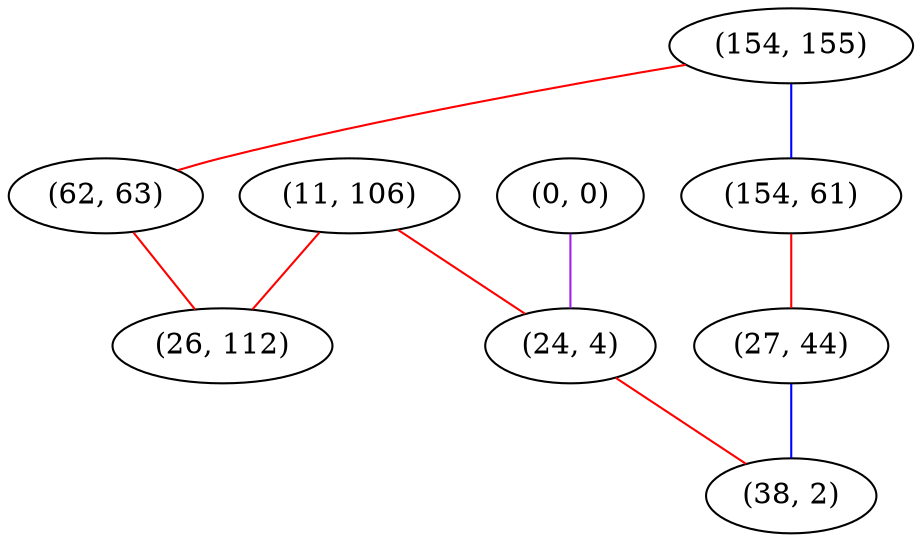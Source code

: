 graph "" {
"(11, 106)";
"(0, 0)";
"(154, 155)";
"(154, 61)";
"(27, 44)";
"(24, 4)";
"(38, 2)";
"(62, 63)";
"(26, 112)";
"(11, 106)" -- "(26, 112)"  [color=red, key=0, weight=1];
"(11, 106)" -- "(24, 4)"  [color=red, key=0, weight=1];
"(0, 0)" -- "(24, 4)"  [color=purple, key=0, weight=4];
"(154, 155)" -- "(154, 61)"  [color=blue, key=0, weight=3];
"(154, 155)" -- "(62, 63)"  [color=red, key=0, weight=1];
"(154, 61)" -- "(27, 44)"  [color=red, key=0, weight=1];
"(27, 44)" -- "(38, 2)"  [color=blue, key=0, weight=3];
"(24, 4)" -- "(38, 2)"  [color=red, key=0, weight=1];
"(62, 63)" -- "(26, 112)"  [color=red, key=0, weight=1];
}
